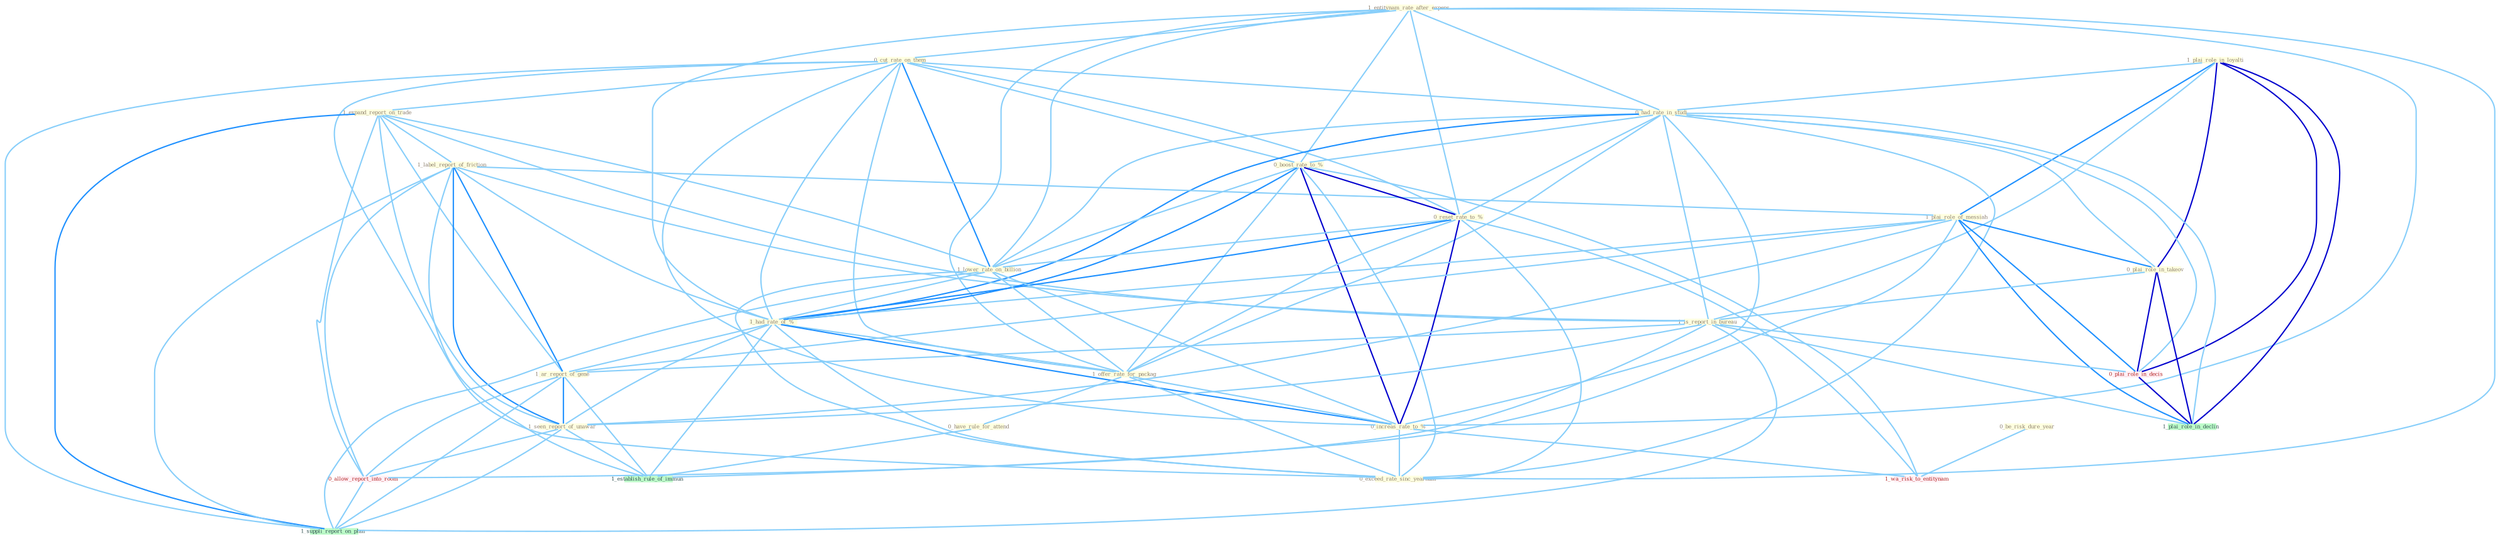 Graph G{ 
    node
    [shape=polygon,style=filled,width=.5,height=.06,color="#BDFCC9",fixedsize=true,fontsize=4,
    fontcolor="#2f4f4f"];
    {node
    [color="#ffffe0", fontcolor="#8b7d6b"] "1_entitynam_rate_after_expens " "0_cut_rate_on_them " "1_plai_role_in_loyalti " "0_had_rate_in_studi " "1_expand_report_on_trade " "1_label_report_of_friction " "0_boost_rate_to_% " "0_reset_rate_to_% " "1_plai_role_of_messiah " "0_plai_role_in_takeov " "1_lower_rate_on_billion " "1_had_rate_of_% " "1_offer_rate_for_packag " "1_is_report_in_bureau " "1_ar_report_of_gene " "0_be_risk_dure_year " "0_have_rule_for_attend " "1_seen_report_of_unawar " "0_increas_rate_to_% " "0_exceed_rate_sinc_yearnum "}
{node [color="#fff0f5", fontcolor="#b22222"] "1_wa_risk_to_entitynam " "0_plai_role_in_decis " "0_allow_report_into_room "}
edge [color="#B0E2FF"];

	"1_entitynam_rate_after_expens " -- "0_cut_rate_on_them " [w="1", color="#87cefa" ];
	"1_entitynam_rate_after_expens " -- "0_had_rate_in_studi " [w="1", color="#87cefa" ];
	"1_entitynam_rate_after_expens " -- "0_boost_rate_to_% " [w="1", color="#87cefa" ];
	"1_entitynam_rate_after_expens " -- "0_reset_rate_to_% " [w="1", color="#87cefa" ];
	"1_entitynam_rate_after_expens " -- "1_lower_rate_on_billion " [w="1", color="#87cefa" ];
	"1_entitynam_rate_after_expens " -- "1_had_rate_of_% " [w="1", color="#87cefa" ];
	"1_entitynam_rate_after_expens " -- "1_offer_rate_for_packag " [w="1", color="#87cefa" ];
	"1_entitynam_rate_after_expens " -- "0_increas_rate_to_% " [w="1", color="#87cefa" ];
	"1_entitynam_rate_after_expens " -- "0_exceed_rate_sinc_yearnum " [w="1", color="#87cefa" ];
	"0_cut_rate_on_them " -- "0_had_rate_in_studi " [w="1", color="#87cefa" ];
	"0_cut_rate_on_them " -- "1_expand_report_on_trade " [w="1", color="#87cefa" ];
	"0_cut_rate_on_them " -- "0_boost_rate_to_% " [w="1", color="#87cefa" ];
	"0_cut_rate_on_them " -- "0_reset_rate_to_% " [w="1", color="#87cefa" ];
	"0_cut_rate_on_them " -- "1_lower_rate_on_billion " [w="2", color="#1e90ff" , len=0.8];
	"0_cut_rate_on_them " -- "1_had_rate_of_% " [w="1", color="#87cefa" ];
	"0_cut_rate_on_them " -- "1_offer_rate_for_packag " [w="1", color="#87cefa" ];
	"0_cut_rate_on_them " -- "0_increas_rate_to_% " [w="1", color="#87cefa" ];
	"0_cut_rate_on_them " -- "0_exceed_rate_sinc_yearnum " [w="1", color="#87cefa" ];
	"0_cut_rate_on_them " -- "1_suppli_report_on_plan " [w="1", color="#87cefa" ];
	"1_plai_role_in_loyalti " -- "0_had_rate_in_studi " [w="1", color="#87cefa" ];
	"1_plai_role_in_loyalti " -- "1_plai_role_of_messiah " [w="2", color="#1e90ff" , len=0.8];
	"1_plai_role_in_loyalti " -- "0_plai_role_in_takeov " [w="3", color="#0000cd" , len=0.6];
	"1_plai_role_in_loyalti " -- "1_is_report_in_bureau " [w="1", color="#87cefa" ];
	"1_plai_role_in_loyalti " -- "0_plai_role_in_decis " [w="3", color="#0000cd" , len=0.6];
	"1_plai_role_in_loyalti " -- "1_plai_role_in_declin " [w="3", color="#0000cd" , len=0.6];
	"0_had_rate_in_studi " -- "0_boost_rate_to_% " [w="1", color="#87cefa" ];
	"0_had_rate_in_studi " -- "0_reset_rate_to_% " [w="1", color="#87cefa" ];
	"0_had_rate_in_studi " -- "0_plai_role_in_takeov " [w="1", color="#87cefa" ];
	"0_had_rate_in_studi " -- "1_lower_rate_on_billion " [w="1", color="#87cefa" ];
	"0_had_rate_in_studi " -- "1_had_rate_of_% " [w="2", color="#1e90ff" , len=0.8];
	"0_had_rate_in_studi " -- "1_offer_rate_for_packag " [w="1", color="#87cefa" ];
	"0_had_rate_in_studi " -- "1_is_report_in_bureau " [w="1", color="#87cefa" ];
	"0_had_rate_in_studi " -- "0_increas_rate_to_% " [w="1", color="#87cefa" ];
	"0_had_rate_in_studi " -- "0_exceed_rate_sinc_yearnum " [w="1", color="#87cefa" ];
	"0_had_rate_in_studi " -- "0_plai_role_in_decis " [w="1", color="#87cefa" ];
	"0_had_rate_in_studi " -- "1_plai_role_in_declin " [w="1", color="#87cefa" ];
	"1_expand_report_on_trade " -- "1_label_report_of_friction " [w="1", color="#87cefa" ];
	"1_expand_report_on_trade " -- "1_lower_rate_on_billion " [w="1", color="#87cefa" ];
	"1_expand_report_on_trade " -- "1_is_report_in_bureau " [w="1", color="#87cefa" ];
	"1_expand_report_on_trade " -- "1_ar_report_of_gene " [w="1", color="#87cefa" ];
	"1_expand_report_on_trade " -- "1_seen_report_of_unawar " [w="1", color="#87cefa" ];
	"1_expand_report_on_trade " -- "0_allow_report_into_room " [w="1", color="#87cefa" ];
	"1_expand_report_on_trade " -- "1_suppli_report_on_plan " [w="2", color="#1e90ff" , len=0.8];
	"1_label_report_of_friction " -- "1_plai_role_of_messiah " [w="1", color="#87cefa" ];
	"1_label_report_of_friction " -- "1_had_rate_of_% " [w="1", color="#87cefa" ];
	"1_label_report_of_friction " -- "1_is_report_in_bureau " [w="1", color="#87cefa" ];
	"1_label_report_of_friction " -- "1_ar_report_of_gene " [w="2", color="#1e90ff" , len=0.8];
	"1_label_report_of_friction " -- "1_seen_report_of_unawar " [w="2", color="#1e90ff" , len=0.8];
	"1_label_report_of_friction " -- "1_establish_rule_of_immun " [w="1", color="#87cefa" ];
	"1_label_report_of_friction " -- "0_allow_report_into_room " [w="1", color="#87cefa" ];
	"1_label_report_of_friction " -- "1_suppli_report_on_plan " [w="1", color="#87cefa" ];
	"0_boost_rate_to_% " -- "0_reset_rate_to_% " [w="3", color="#0000cd" , len=0.6];
	"0_boost_rate_to_% " -- "1_lower_rate_on_billion " [w="1", color="#87cefa" ];
	"0_boost_rate_to_% " -- "1_had_rate_of_% " [w="2", color="#1e90ff" , len=0.8];
	"0_boost_rate_to_% " -- "1_offer_rate_for_packag " [w="1", color="#87cefa" ];
	"0_boost_rate_to_% " -- "0_increas_rate_to_% " [w="3", color="#0000cd" , len=0.6];
	"0_boost_rate_to_% " -- "0_exceed_rate_sinc_yearnum " [w="1", color="#87cefa" ];
	"0_boost_rate_to_% " -- "1_wa_risk_to_entitynam " [w="1", color="#87cefa" ];
	"0_reset_rate_to_% " -- "1_lower_rate_on_billion " [w="1", color="#87cefa" ];
	"0_reset_rate_to_% " -- "1_had_rate_of_% " [w="2", color="#1e90ff" , len=0.8];
	"0_reset_rate_to_% " -- "1_offer_rate_for_packag " [w="1", color="#87cefa" ];
	"0_reset_rate_to_% " -- "0_increas_rate_to_% " [w="3", color="#0000cd" , len=0.6];
	"0_reset_rate_to_% " -- "0_exceed_rate_sinc_yearnum " [w="1", color="#87cefa" ];
	"0_reset_rate_to_% " -- "1_wa_risk_to_entitynam " [w="1", color="#87cefa" ];
	"1_plai_role_of_messiah " -- "0_plai_role_in_takeov " [w="2", color="#1e90ff" , len=0.8];
	"1_plai_role_of_messiah " -- "1_had_rate_of_% " [w="1", color="#87cefa" ];
	"1_plai_role_of_messiah " -- "1_ar_report_of_gene " [w="1", color="#87cefa" ];
	"1_plai_role_of_messiah " -- "1_seen_report_of_unawar " [w="1", color="#87cefa" ];
	"1_plai_role_of_messiah " -- "0_plai_role_in_decis " [w="2", color="#1e90ff" , len=0.8];
	"1_plai_role_of_messiah " -- "1_establish_rule_of_immun " [w="1", color="#87cefa" ];
	"1_plai_role_of_messiah " -- "1_plai_role_in_declin " [w="2", color="#1e90ff" , len=0.8];
	"0_plai_role_in_takeov " -- "1_is_report_in_bureau " [w="1", color="#87cefa" ];
	"0_plai_role_in_takeov " -- "0_plai_role_in_decis " [w="3", color="#0000cd" , len=0.6];
	"0_plai_role_in_takeov " -- "1_plai_role_in_declin " [w="3", color="#0000cd" , len=0.6];
	"1_lower_rate_on_billion " -- "1_had_rate_of_% " [w="1", color="#87cefa" ];
	"1_lower_rate_on_billion " -- "1_offer_rate_for_packag " [w="1", color="#87cefa" ];
	"1_lower_rate_on_billion " -- "0_increas_rate_to_% " [w="1", color="#87cefa" ];
	"1_lower_rate_on_billion " -- "0_exceed_rate_sinc_yearnum " [w="1", color="#87cefa" ];
	"1_lower_rate_on_billion " -- "1_suppli_report_on_plan " [w="1", color="#87cefa" ];
	"1_had_rate_of_% " -- "1_offer_rate_for_packag " [w="1", color="#87cefa" ];
	"1_had_rate_of_% " -- "1_ar_report_of_gene " [w="1", color="#87cefa" ];
	"1_had_rate_of_% " -- "1_seen_report_of_unawar " [w="1", color="#87cefa" ];
	"1_had_rate_of_% " -- "0_increas_rate_to_% " [w="2", color="#1e90ff" , len=0.8];
	"1_had_rate_of_% " -- "0_exceed_rate_sinc_yearnum " [w="1", color="#87cefa" ];
	"1_had_rate_of_% " -- "1_establish_rule_of_immun " [w="1", color="#87cefa" ];
	"1_offer_rate_for_packag " -- "0_have_rule_for_attend " [w="1", color="#87cefa" ];
	"1_offer_rate_for_packag " -- "0_increas_rate_to_% " [w="1", color="#87cefa" ];
	"1_offer_rate_for_packag " -- "0_exceed_rate_sinc_yearnum " [w="1", color="#87cefa" ];
	"1_is_report_in_bureau " -- "1_ar_report_of_gene " [w="1", color="#87cefa" ];
	"1_is_report_in_bureau " -- "1_seen_report_of_unawar " [w="1", color="#87cefa" ];
	"1_is_report_in_bureau " -- "0_plai_role_in_decis " [w="1", color="#87cefa" ];
	"1_is_report_in_bureau " -- "1_plai_role_in_declin " [w="1", color="#87cefa" ];
	"1_is_report_in_bureau " -- "0_allow_report_into_room " [w="1", color="#87cefa" ];
	"1_is_report_in_bureau " -- "1_suppli_report_on_plan " [w="1", color="#87cefa" ];
	"1_ar_report_of_gene " -- "1_seen_report_of_unawar " [w="2", color="#1e90ff" , len=0.8];
	"1_ar_report_of_gene " -- "1_establish_rule_of_immun " [w="1", color="#87cefa" ];
	"1_ar_report_of_gene " -- "0_allow_report_into_room " [w="1", color="#87cefa" ];
	"1_ar_report_of_gene " -- "1_suppli_report_on_plan " [w="1", color="#87cefa" ];
	"0_be_risk_dure_year " -- "1_wa_risk_to_entitynam " [w="1", color="#87cefa" ];
	"0_have_rule_for_attend " -- "1_establish_rule_of_immun " [w="1", color="#87cefa" ];
	"1_seen_report_of_unawar " -- "1_establish_rule_of_immun " [w="1", color="#87cefa" ];
	"1_seen_report_of_unawar " -- "0_allow_report_into_room " [w="1", color="#87cefa" ];
	"1_seen_report_of_unawar " -- "1_suppli_report_on_plan " [w="1", color="#87cefa" ];
	"0_increas_rate_to_% " -- "0_exceed_rate_sinc_yearnum " [w="1", color="#87cefa" ];
	"0_increas_rate_to_% " -- "1_wa_risk_to_entitynam " [w="1", color="#87cefa" ];
	"0_plai_role_in_decis " -- "1_plai_role_in_declin " [w="3", color="#0000cd" , len=0.6];
	"0_allow_report_into_room " -- "1_suppli_report_on_plan " [w="1", color="#87cefa" ];
}